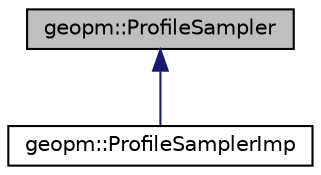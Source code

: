 digraph "geopm::ProfileSampler"
{
  edge [fontname="Helvetica",fontsize="10",labelfontname="Helvetica",labelfontsize="10"];
  node [fontname="Helvetica",fontsize="10",shape=record];
  Node0 [label="geopm::ProfileSampler",height=0.2,width=0.4,color="black", fillcolor="grey75", style="filled", fontcolor="black"];
  Node0 -> Node1 [dir="back",color="midnightblue",fontsize="10",style="solid",fontname="Helvetica"];
  Node1 [label="geopm::ProfileSamplerImp",height=0.2,width=0.4,color="black", fillcolor="white", style="filled",URL="$classgeopm_1_1_profile_sampler_imp.html",tooltip="Retrieves sample data from the set of application ranks on a single node. "];
}
